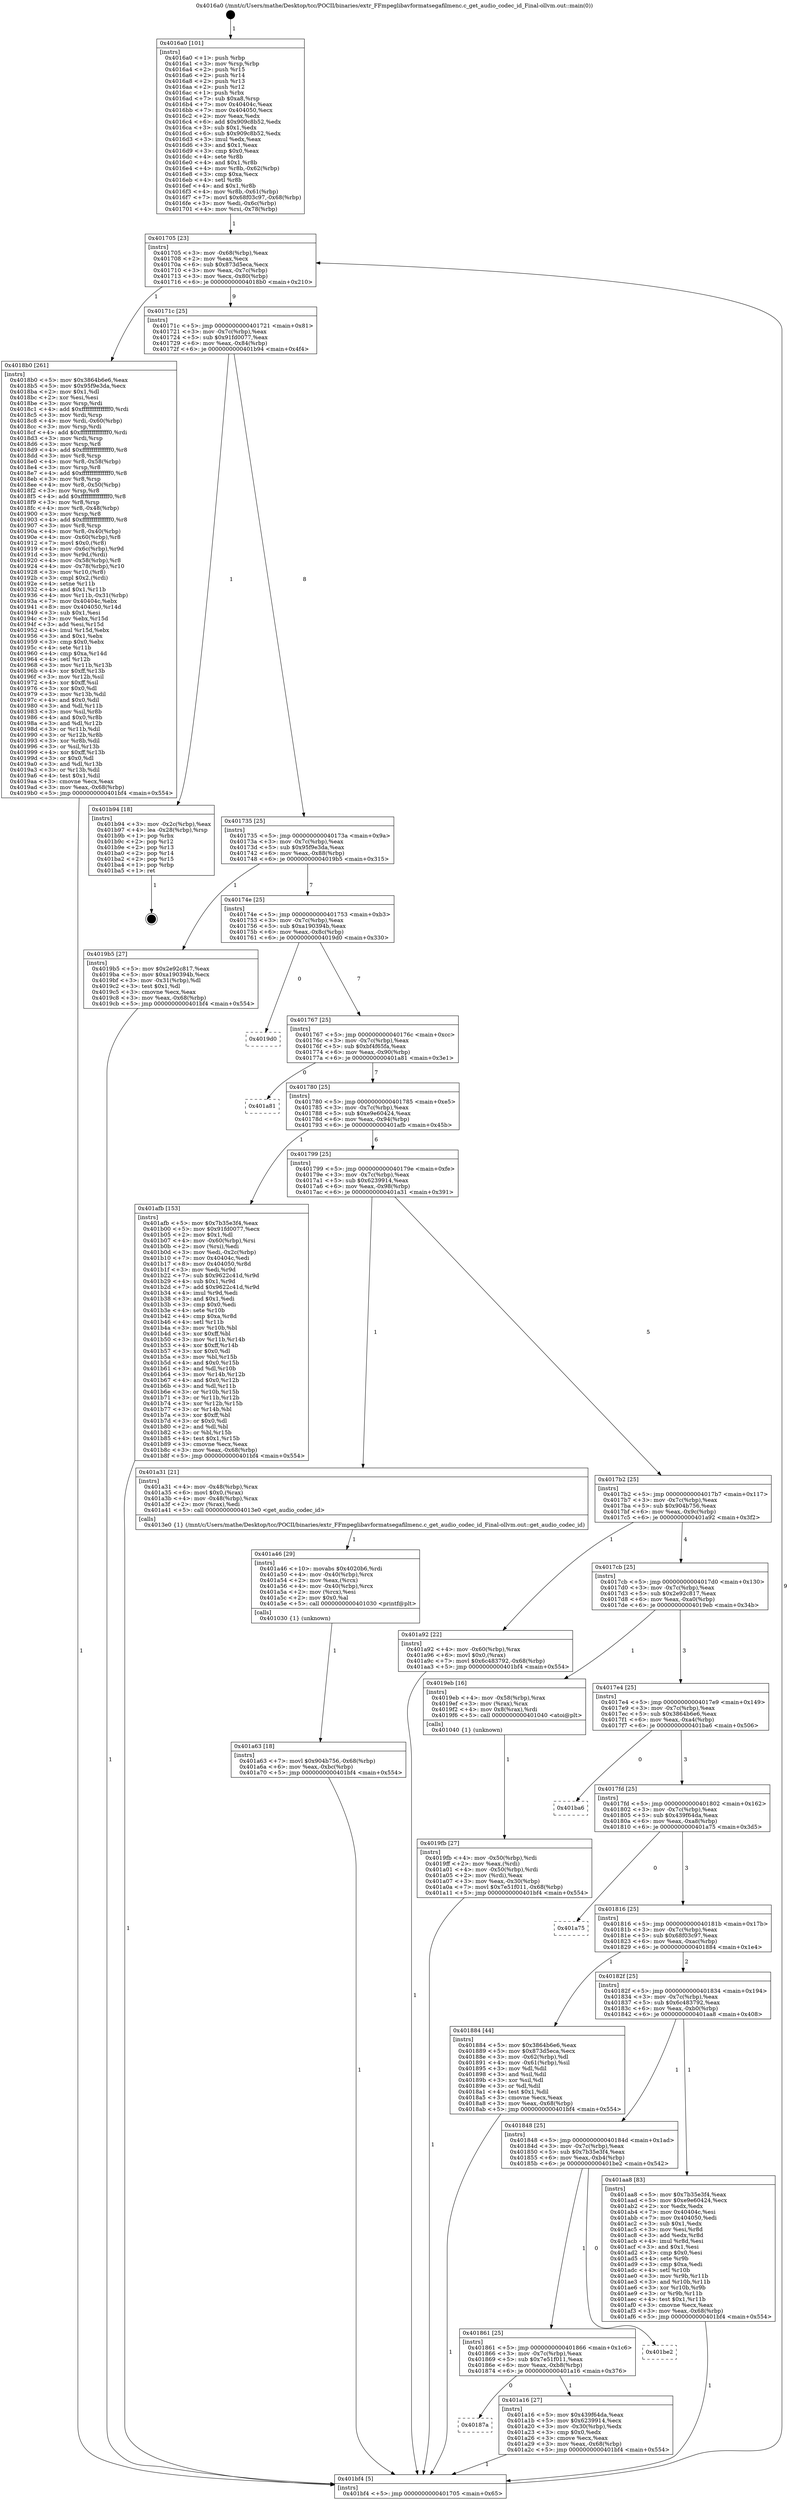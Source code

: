digraph "0x4016a0" {
  label = "0x4016a0 (/mnt/c/Users/mathe/Desktop/tcc/POCII/binaries/extr_FFmpeglibavformatsegafilmenc.c_get_audio_codec_id_Final-ollvm.out::main(0))"
  labelloc = "t"
  node[shape=record]

  Entry [label="",width=0.3,height=0.3,shape=circle,fillcolor=black,style=filled]
  "0x401705" [label="{
     0x401705 [23]\l
     | [instrs]\l
     &nbsp;&nbsp;0x401705 \<+3\>: mov -0x68(%rbp),%eax\l
     &nbsp;&nbsp;0x401708 \<+2\>: mov %eax,%ecx\l
     &nbsp;&nbsp;0x40170a \<+6\>: sub $0x873d5eca,%ecx\l
     &nbsp;&nbsp;0x401710 \<+3\>: mov %eax,-0x7c(%rbp)\l
     &nbsp;&nbsp;0x401713 \<+3\>: mov %ecx,-0x80(%rbp)\l
     &nbsp;&nbsp;0x401716 \<+6\>: je 00000000004018b0 \<main+0x210\>\l
  }"]
  "0x4018b0" [label="{
     0x4018b0 [261]\l
     | [instrs]\l
     &nbsp;&nbsp;0x4018b0 \<+5\>: mov $0x3864b6e6,%eax\l
     &nbsp;&nbsp;0x4018b5 \<+5\>: mov $0x95f9e3da,%ecx\l
     &nbsp;&nbsp;0x4018ba \<+2\>: mov $0x1,%dl\l
     &nbsp;&nbsp;0x4018bc \<+2\>: xor %esi,%esi\l
     &nbsp;&nbsp;0x4018be \<+3\>: mov %rsp,%rdi\l
     &nbsp;&nbsp;0x4018c1 \<+4\>: add $0xfffffffffffffff0,%rdi\l
     &nbsp;&nbsp;0x4018c5 \<+3\>: mov %rdi,%rsp\l
     &nbsp;&nbsp;0x4018c8 \<+4\>: mov %rdi,-0x60(%rbp)\l
     &nbsp;&nbsp;0x4018cc \<+3\>: mov %rsp,%rdi\l
     &nbsp;&nbsp;0x4018cf \<+4\>: add $0xfffffffffffffff0,%rdi\l
     &nbsp;&nbsp;0x4018d3 \<+3\>: mov %rdi,%rsp\l
     &nbsp;&nbsp;0x4018d6 \<+3\>: mov %rsp,%r8\l
     &nbsp;&nbsp;0x4018d9 \<+4\>: add $0xfffffffffffffff0,%r8\l
     &nbsp;&nbsp;0x4018dd \<+3\>: mov %r8,%rsp\l
     &nbsp;&nbsp;0x4018e0 \<+4\>: mov %r8,-0x58(%rbp)\l
     &nbsp;&nbsp;0x4018e4 \<+3\>: mov %rsp,%r8\l
     &nbsp;&nbsp;0x4018e7 \<+4\>: add $0xfffffffffffffff0,%r8\l
     &nbsp;&nbsp;0x4018eb \<+3\>: mov %r8,%rsp\l
     &nbsp;&nbsp;0x4018ee \<+4\>: mov %r8,-0x50(%rbp)\l
     &nbsp;&nbsp;0x4018f2 \<+3\>: mov %rsp,%r8\l
     &nbsp;&nbsp;0x4018f5 \<+4\>: add $0xfffffffffffffff0,%r8\l
     &nbsp;&nbsp;0x4018f9 \<+3\>: mov %r8,%rsp\l
     &nbsp;&nbsp;0x4018fc \<+4\>: mov %r8,-0x48(%rbp)\l
     &nbsp;&nbsp;0x401900 \<+3\>: mov %rsp,%r8\l
     &nbsp;&nbsp;0x401903 \<+4\>: add $0xfffffffffffffff0,%r8\l
     &nbsp;&nbsp;0x401907 \<+3\>: mov %r8,%rsp\l
     &nbsp;&nbsp;0x40190a \<+4\>: mov %r8,-0x40(%rbp)\l
     &nbsp;&nbsp;0x40190e \<+4\>: mov -0x60(%rbp),%r8\l
     &nbsp;&nbsp;0x401912 \<+7\>: movl $0x0,(%r8)\l
     &nbsp;&nbsp;0x401919 \<+4\>: mov -0x6c(%rbp),%r9d\l
     &nbsp;&nbsp;0x40191d \<+3\>: mov %r9d,(%rdi)\l
     &nbsp;&nbsp;0x401920 \<+4\>: mov -0x58(%rbp),%r8\l
     &nbsp;&nbsp;0x401924 \<+4\>: mov -0x78(%rbp),%r10\l
     &nbsp;&nbsp;0x401928 \<+3\>: mov %r10,(%r8)\l
     &nbsp;&nbsp;0x40192b \<+3\>: cmpl $0x2,(%rdi)\l
     &nbsp;&nbsp;0x40192e \<+4\>: setne %r11b\l
     &nbsp;&nbsp;0x401932 \<+4\>: and $0x1,%r11b\l
     &nbsp;&nbsp;0x401936 \<+4\>: mov %r11b,-0x31(%rbp)\l
     &nbsp;&nbsp;0x40193a \<+7\>: mov 0x40404c,%ebx\l
     &nbsp;&nbsp;0x401941 \<+8\>: mov 0x404050,%r14d\l
     &nbsp;&nbsp;0x401949 \<+3\>: sub $0x1,%esi\l
     &nbsp;&nbsp;0x40194c \<+3\>: mov %ebx,%r15d\l
     &nbsp;&nbsp;0x40194f \<+3\>: add %esi,%r15d\l
     &nbsp;&nbsp;0x401952 \<+4\>: imul %r15d,%ebx\l
     &nbsp;&nbsp;0x401956 \<+3\>: and $0x1,%ebx\l
     &nbsp;&nbsp;0x401959 \<+3\>: cmp $0x0,%ebx\l
     &nbsp;&nbsp;0x40195c \<+4\>: sete %r11b\l
     &nbsp;&nbsp;0x401960 \<+4\>: cmp $0xa,%r14d\l
     &nbsp;&nbsp;0x401964 \<+4\>: setl %r12b\l
     &nbsp;&nbsp;0x401968 \<+3\>: mov %r11b,%r13b\l
     &nbsp;&nbsp;0x40196b \<+4\>: xor $0xff,%r13b\l
     &nbsp;&nbsp;0x40196f \<+3\>: mov %r12b,%sil\l
     &nbsp;&nbsp;0x401972 \<+4\>: xor $0xff,%sil\l
     &nbsp;&nbsp;0x401976 \<+3\>: xor $0x0,%dl\l
     &nbsp;&nbsp;0x401979 \<+3\>: mov %r13b,%dil\l
     &nbsp;&nbsp;0x40197c \<+4\>: and $0x0,%dil\l
     &nbsp;&nbsp;0x401980 \<+3\>: and %dl,%r11b\l
     &nbsp;&nbsp;0x401983 \<+3\>: mov %sil,%r8b\l
     &nbsp;&nbsp;0x401986 \<+4\>: and $0x0,%r8b\l
     &nbsp;&nbsp;0x40198a \<+3\>: and %dl,%r12b\l
     &nbsp;&nbsp;0x40198d \<+3\>: or %r11b,%dil\l
     &nbsp;&nbsp;0x401990 \<+3\>: or %r12b,%r8b\l
     &nbsp;&nbsp;0x401993 \<+3\>: xor %r8b,%dil\l
     &nbsp;&nbsp;0x401996 \<+3\>: or %sil,%r13b\l
     &nbsp;&nbsp;0x401999 \<+4\>: xor $0xff,%r13b\l
     &nbsp;&nbsp;0x40199d \<+3\>: or $0x0,%dl\l
     &nbsp;&nbsp;0x4019a0 \<+3\>: and %dl,%r13b\l
     &nbsp;&nbsp;0x4019a3 \<+3\>: or %r13b,%dil\l
     &nbsp;&nbsp;0x4019a6 \<+4\>: test $0x1,%dil\l
     &nbsp;&nbsp;0x4019aa \<+3\>: cmovne %ecx,%eax\l
     &nbsp;&nbsp;0x4019ad \<+3\>: mov %eax,-0x68(%rbp)\l
     &nbsp;&nbsp;0x4019b0 \<+5\>: jmp 0000000000401bf4 \<main+0x554\>\l
  }"]
  "0x40171c" [label="{
     0x40171c [25]\l
     | [instrs]\l
     &nbsp;&nbsp;0x40171c \<+5\>: jmp 0000000000401721 \<main+0x81\>\l
     &nbsp;&nbsp;0x401721 \<+3\>: mov -0x7c(%rbp),%eax\l
     &nbsp;&nbsp;0x401724 \<+5\>: sub $0x91fd0077,%eax\l
     &nbsp;&nbsp;0x401729 \<+6\>: mov %eax,-0x84(%rbp)\l
     &nbsp;&nbsp;0x40172f \<+6\>: je 0000000000401b94 \<main+0x4f4\>\l
  }"]
  Exit [label="",width=0.3,height=0.3,shape=circle,fillcolor=black,style=filled,peripheries=2]
  "0x401b94" [label="{
     0x401b94 [18]\l
     | [instrs]\l
     &nbsp;&nbsp;0x401b94 \<+3\>: mov -0x2c(%rbp),%eax\l
     &nbsp;&nbsp;0x401b97 \<+4\>: lea -0x28(%rbp),%rsp\l
     &nbsp;&nbsp;0x401b9b \<+1\>: pop %rbx\l
     &nbsp;&nbsp;0x401b9c \<+2\>: pop %r12\l
     &nbsp;&nbsp;0x401b9e \<+2\>: pop %r13\l
     &nbsp;&nbsp;0x401ba0 \<+2\>: pop %r14\l
     &nbsp;&nbsp;0x401ba2 \<+2\>: pop %r15\l
     &nbsp;&nbsp;0x401ba4 \<+1\>: pop %rbp\l
     &nbsp;&nbsp;0x401ba5 \<+1\>: ret\l
  }"]
  "0x401735" [label="{
     0x401735 [25]\l
     | [instrs]\l
     &nbsp;&nbsp;0x401735 \<+5\>: jmp 000000000040173a \<main+0x9a\>\l
     &nbsp;&nbsp;0x40173a \<+3\>: mov -0x7c(%rbp),%eax\l
     &nbsp;&nbsp;0x40173d \<+5\>: sub $0x95f9e3da,%eax\l
     &nbsp;&nbsp;0x401742 \<+6\>: mov %eax,-0x88(%rbp)\l
     &nbsp;&nbsp;0x401748 \<+6\>: je 00000000004019b5 \<main+0x315\>\l
  }"]
  "0x401a63" [label="{
     0x401a63 [18]\l
     | [instrs]\l
     &nbsp;&nbsp;0x401a63 \<+7\>: movl $0x904b756,-0x68(%rbp)\l
     &nbsp;&nbsp;0x401a6a \<+6\>: mov %eax,-0xbc(%rbp)\l
     &nbsp;&nbsp;0x401a70 \<+5\>: jmp 0000000000401bf4 \<main+0x554\>\l
  }"]
  "0x4019b5" [label="{
     0x4019b5 [27]\l
     | [instrs]\l
     &nbsp;&nbsp;0x4019b5 \<+5\>: mov $0x2e92c817,%eax\l
     &nbsp;&nbsp;0x4019ba \<+5\>: mov $0xa190394b,%ecx\l
     &nbsp;&nbsp;0x4019bf \<+3\>: mov -0x31(%rbp),%dl\l
     &nbsp;&nbsp;0x4019c2 \<+3\>: test $0x1,%dl\l
     &nbsp;&nbsp;0x4019c5 \<+3\>: cmovne %ecx,%eax\l
     &nbsp;&nbsp;0x4019c8 \<+3\>: mov %eax,-0x68(%rbp)\l
     &nbsp;&nbsp;0x4019cb \<+5\>: jmp 0000000000401bf4 \<main+0x554\>\l
  }"]
  "0x40174e" [label="{
     0x40174e [25]\l
     | [instrs]\l
     &nbsp;&nbsp;0x40174e \<+5\>: jmp 0000000000401753 \<main+0xb3\>\l
     &nbsp;&nbsp;0x401753 \<+3\>: mov -0x7c(%rbp),%eax\l
     &nbsp;&nbsp;0x401756 \<+5\>: sub $0xa190394b,%eax\l
     &nbsp;&nbsp;0x40175b \<+6\>: mov %eax,-0x8c(%rbp)\l
     &nbsp;&nbsp;0x401761 \<+6\>: je 00000000004019d0 \<main+0x330\>\l
  }"]
  "0x401a46" [label="{
     0x401a46 [29]\l
     | [instrs]\l
     &nbsp;&nbsp;0x401a46 \<+10\>: movabs $0x4020b6,%rdi\l
     &nbsp;&nbsp;0x401a50 \<+4\>: mov -0x40(%rbp),%rcx\l
     &nbsp;&nbsp;0x401a54 \<+2\>: mov %eax,(%rcx)\l
     &nbsp;&nbsp;0x401a56 \<+4\>: mov -0x40(%rbp),%rcx\l
     &nbsp;&nbsp;0x401a5a \<+2\>: mov (%rcx),%esi\l
     &nbsp;&nbsp;0x401a5c \<+2\>: mov $0x0,%al\l
     &nbsp;&nbsp;0x401a5e \<+5\>: call 0000000000401030 \<printf@plt\>\l
     | [calls]\l
     &nbsp;&nbsp;0x401030 \{1\} (unknown)\l
  }"]
  "0x4019d0" [label="{
     0x4019d0\l
  }", style=dashed]
  "0x401767" [label="{
     0x401767 [25]\l
     | [instrs]\l
     &nbsp;&nbsp;0x401767 \<+5\>: jmp 000000000040176c \<main+0xcc\>\l
     &nbsp;&nbsp;0x40176c \<+3\>: mov -0x7c(%rbp),%eax\l
     &nbsp;&nbsp;0x40176f \<+5\>: sub $0xbf4f65fa,%eax\l
     &nbsp;&nbsp;0x401774 \<+6\>: mov %eax,-0x90(%rbp)\l
     &nbsp;&nbsp;0x40177a \<+6\>: je 0000000000401a81 \<main+0x3e1\>\l
  }"]
  "0x40187a" [label="{
     0x40187a\l
  }", style=dashed]
  "0x401a81" [label="{
     0x401a81\l
  }", style=dashed]
  "0x401780" [label="{
     0x401780 [25]\l
     | [instrs]\l
     &nbsp;&nbsp;0x401780 \<+5\>: jmp 0000000000401785 \<main+0xe5\>\l
     &nbsp;&nbsp;0x401785 \<+3\>: mov -0x7c(%rbp),%eax\l
     &nbsp;&nbsp;0x401788 \<+5\>: sub $0xe9e60424,%eax\l
     &nbsp;&nbsp;0x40178d \<+6\>: mov %eax,-0x94(%rbp)\l
     &nbsp;&nbsp;0x401793 \<+6\>: je 0000000000401afb \<main+0x45b\>\l
  }"]
  "0x401a16" [label="{
     0x401a16 [27]\l
     | [instrs]\l
     &nbsp;&nbsp;0x401a16 \<+5\>: mov $0x439f64da,%eax\l
     &nbsp;&nbsp;0x401a1b \<+5\>: mov $0x6239914,%ecx\l
     &nbsp;&nbsp;0x401a20 \<+3\>: mov -0x30(%rbp),%edx\l
     &nbsp;&nbsp;0x401a23 \<+3\>: cmp $0x0,%edx\l
     &nbsp;&nbsp;0x401a26 \<+3\>: cmove %ecx,%eax\l
     &nbsp;&nbsp;0x401a29 \<+3\>: mov %eax,-0x68(%rbp)\l
     &nbsp;&nbsp;0x401a2c \<+5\>: jmp 0000000000401bf4 \<main+0x554\>\l
  }"]
  "0x401afb" [label="{
     0x401afb [153]\l
     | [instrs]\l
     &nbsp;&nbsp;0x401afb \<+5\>: mov $0x7b35e3f4,%eax\l
     &nbsp;&nbsp;0x401b00 \<+5\>: mov $0x91fd0077,%ecx\l
     &nbsp;&nbsp;0x401b05 \<+2\>: mov $0x1,%dl\l
     &nbsp;&nbsp;0x401b07 \<+4\>: mov -0x60(%rbp),%rsi\l
     &nbsp;&nbsp;0x401b0b \<+2\>: mov (%rsi),%edi\l
     &nbsp;&nbsp;0x401b0d \<+3\>: mov %edi,-0x2c(%rbp)\l
     &nbsp;&nbsp;0x401b10 \<+7\>: mov 0x40404c,%edi\l
     &nbsp;&nbsp;0x401b17 \<+8\>: mov 0x404050,%r8d\l
     &nbsp;&nbsp;0x401b1f \<+3\>: mov %edi,%r9d\l
     &nbsp;&nbsp;0x401b22 \<+7\>: sub $0x9622c41d,%r9d\l
     &nbsp;&nbsp;0x401b29 \<+4\>: sub $0x1,%r9d\l
     &nbsp;&nbsp;0x401b2d \<+7\>: add $0x9622c41d,%r9d\l
     &nbsp;&nbsp;0x401b34 \<+4\>: imul %r9d,%edi\l
     &nbsp;&nbsp;0x401b38 \<+3\>: and $0x1,%edi\l
     &nbsp;&nbsp;0x401b3b \<+3\>: cmp $0x0,%edi\l
     &nbsp;&nbsp;0x401b3e \<+4\>: sete %r10b\l
     &nbsp;&nbsp;0x401b42 \<+4\>: cmp $0xa,%r8d\l
     &nbsp;&nbsp;0x401b46 \<+4\>: setl %r11b\l
     &nbsp;&nbsp;0x401b4a \<+3\>: mov %r10b,%bl\l
     &nbsp;&nbsp;0x401b4d \<+3\>: xor $0xff,%bl\l
     &nbsp;&nbsp;0x401b50 \<+3\>: mov %r11b,%r14b\l
     &nbsp;&nbsp;0x401b53 \<+4\>: xor $0xff,%r14b\l
     &nbsp;&nbsp;0x401b57 \<+3\>: xor $0x0,%dl\l
     &nbsp;&nbsp;0x401b5a \<+3\>: mov %bl,%r15b\l
     &nbsp;&nbsp;0x401b5d \<+4\>: and $0x0,%r15b\l
     &nbsp;&nbsp;0x401b61 \<+3\>: and %dl,%r10b\l
     &nbsp;&nbsp;0x401b64 \<+3\>: mov %r14b,%r12b\l
     &nbsp;&nbsp;0x401b67 \<+4\>: and $0x0,%r12b\l
     &nbsp;&nbsp;0x401b6b \<+3\>: and %dl,%r11b\l
     &nbsp;&nbsp;0x401b6e \<+3\>: or %r10b,%r15b\l
     &nbsp;&nbsp;0x401b71 \<+3\>: or %r11b,%r12b\l
     &nbsp;&nbsp;0x401b74 \<+3\>: xor %r12b,%r15b\l
     &nbsp;&nbsp;0x401b77 \<+3\>: or %r14b,%bl\l
     &nbsp;&nbsp;0x401b7a \<+3\>: xor $0xff,%bl\l
     &nbsp;&nbsp;0x401b7d \<+3\>: or $0x0,%dl\l
     &nbsp;&nbsp;0x401b80 \<+2\>: and %dl,%bl\l
     &nbsp;&nbsp;0x401b82 \<+3\>: or %bl,%r15b\l
     &nbsp;&nbsp;0x401b85 \<+4\>: test $0x1,%r15b\l
     &nbsp;&nbsp;0x401b89 \<+3\>: cmovne %ecx,%eax\l
     &nbsp;&nbsp;0x401b8c \<+3\>: mov %eax,-0x68(%rbp)\l
     &nbsp;&nbsp;0x401b8f \<+5\>: jmp 0000000000401bf4 \<main+0x554\>\l
  }"]
  "0x401799" [label="{
     0x401799 [25]\l
     | [instrs]\l
     &nbsp;&nbsp;0x401799 \<+5\>: jmp 000000000040179e \<main+0xfe\>\l
     &nbsp;&nbsp;0x40179e \<+3\>: mov -0x7c(%rbp),%eax\l
     &nbsp;&nbsp;0x4017a1 \<+5\>: sub $0x6239914,%eax\l
     &nbsp;&nbsp;0x4017a6 \<+6\>: mov %eax,-0x98(%rbp)\l
     &nbsp;&nbsp;0x4017ac \<+6\>: je 0000000000401a31 \<main+0x391\>\l
  }"]
  "0x401861" [label="{
     0x401861 [25]\l
     | [instrs]\l
     &nbsp;&nbsp;0x401861 \<+5\>: jmp 0000000000401866 \<main+0x1c6\>\l
     &nbsp;&nbsp;0x401866 \<+3\>: mov -0x7c(%rbp),%eax\l
     &nbsp;&nbsp;0x401869 \<+5\>: sub $0x7e51f011,%eax\l
     &nbsp;&nbsp;0x40186e \<+6\>: mov %eax,-0xb8(%rbp)\l
     &nbsp;&nbsp;0x401874 \<+6\>: je 0000000000401a16 \<main+0x376\>\l
  }"]
  "0x401a31" [label="{
     0x401a31 [21]\l
     | [instrs]\l
     &nbsp;&nbsp;0x401a31 \<+4\>: mov -0x48(%rbp),%rax\l
     &nbsp;&nbsp;0x401a35 \<+6\>: movl $0x0,(%rax)\l
     &nbsp;&nbsp;0x401a3b \<+4\>: mov -0x48(%rbp),%rax\l
     &nbsp;&nbsp;0x401a3f \<+2\>: mov (%rax),%edi\l
     &nbsp;&nbsp;0x401a41 \<+5\>: call 00000000004013e0 \<get_audio_codec_id\>\l
     | [calls]\l
     &nbsp;&nbsp;0x4013e0 \{1\} (/mnt/c/Users/mathe/Desktop/tcc/POCII/binaries/extr_FFmpeglibavformatsegafilmenc.c_get_audio_codec_id_Final-ollvm.out::get_audio_codec_id)\l
  }"]
  "0x4017b2" [label="{
     0x4017b2 [25]\l
     | [instrs]\l
     &nbsp;&nbsp;0x4017b2 \<+5\>: jmp 00000000004017b7 \<main+0x117\>\l
     &nbsp;&nbsp;0x4017b7 \<+3\>: mov -0x7c(%rbp),%eax\l
     &nbsp;&nbsp;0x4017ba \<+5\>: sub $0x904b756,%eax\l
     &nbsp;&nbsp;0x4017bf \<+6\>: mov %eax,-0x9c(%rbp)\l
     &nbsp;&nbsp;0x4017c5 \<+6\>: je 0000000000401a92 \<main+0x3f2\>\l
  }"]
  "0x401be2" [label="{
     0x401be2\l
  }", style=dashed]
  "0x401a92" [label="{
     0x401a92 [22]\l
     | [instrs]\l
     &nbsp;&nbsp;0x401a92 \<+4\>: mov -0x60(%rbp),%rax\l
     &nbsp;&nbsp;0x401a96 \<+6\>: movl $0x0,(%rax)\l
     &nbsp;&nbsp;0x401a9c \<+7\>: movl $0x6c483792,-0x68(%rbp)\l
     &nbsp;&nbsp;0x401aa3 \<+5\>: jmp 0000000000401bf4 \<main+0x554\>\l
  }"]
  "0x4017cb" [label="{
     0x4017cb [25]\l
     | [instrs]\l
     &nbsp;&nbsp;0x4017cb \<+5\>: jmp 00000000004017d0 \<main+0x130\>\l
     &nbsp;&nbsp;0x4017d0 \<+3\>: mov -0x7c(%rbp),%eax\l
     &nbsp;&nbsp;0x4017d3 \<+5\>: sub $0x2e92c817,%eax\l
     &nbsp;&nbsp;0x4017d8 \<+6\>: mov %eax,-0xa0(%rbp)\l
     &nbsp;&nbsp;0x4017de \<+6\>: je 00000000004019eb \<main+0x34b\>\l
  }"]
  "0x401848" [label="{
     0x401848 [25]\l
     | [instrs]\l
     &nbsp;&nbsp;0x401848 \<+5\>: jmp 000000000040184d \<main+0x1ad\>\l
     &nbsp;&nbsp;0x40184d \<+3\>: mov -0x7c(%rbp),%eax\l
     &nbsp;&nbsp;0x401850 \<+5\>: sub $0x7b35e3f4,%eax\l
     &nbsp;&nbsp;0x401855 \<+6\>: mov %eax,-0xb4(%rbp)\l
     &nbsp;&nbsp;0x40185b \<+6\>: je 0000000000401be2 \<main+0x542\>\l
  }"]
  "0x4019eb" [label="{
     0x4019eb [16]\l
     | [instrs]\l
     &nbsp;&nbsp;0x4019eb \<+4\>: mov -0x58(%rbp),%rax\l
     &nbsp;&nbsp;0x4019ef \<+3\>: mov (%rax),%rax\l
     &nbsp;&nbsp;0x4019f2 \<+4\>: mov 0x8(%rax),%rdi\l
     &nbsp;&nbsp;0x4019f6 \<+5\>: call 0000000000401040 \<atoi@plt\>\l
     | [calls]\l
     &nbsp;&nbsp;0x401040 \{1\} (unknown)\l
  }"]
  "0x4017e4" [label="{
     0x4017e4 [25]\l
     | [instrs]\l
     &nbsp;&nbsp;0x4017e4 \<+5\>: jmp 00000000004017e9 \<main+0x149\>\l
     &nbsp;&nbsp;0x4017e9 \<+3\>: mov -0x7c(%rbp),%eax\l
     &nbsp;&nbsp;0x4017ec \<+5\>: sub $0x3864b6e6,%eax\l
     &nbsp;&nbsp;0x4017f1 \<+6\>: mov %eax,-0xa4(%rbp)\l
     &nbsp;&nbsp;0x4017f7 \<+6\>: je 0000000000401ba6 \<main+0x506\>\l
  }"]
  "0x401aa8" [label="{
     0x401aa8 [83]\l
     | [instrs]\l
     &nbsp;&nbsp;0x401aa8 \<+5\>: mov $0x7b35e3f4,%eax\l
     &nbsp;&nbsp;0x401aad \<+5\>: mov $0xe9e60424,%ecx\l
     &nbsp;&nbsp;0x401ab2 \<+2\>: xor %edx,%edx\l
     &nbsp;&nbsp;0x401ab4 \<+7\>: mov 0x40404c,%esi\l
     &nbsp;&nbsp;0x401abb \<+7\>: mov 0x404050,%edi\l
     &nbsp;&nbsp;0x401ac2 \<+3\>: sub $0x1,%edx\l
     &nbsp;&nbsp;0x401ac5 \<+3\>: mov %esi,%r8d\l
     &nbsp;&nbsp;0x401ac8 \<+3\>: add %edx,%r8d\l
     &nbsp;&nbsp;0x401acb \<+4\>: imul %r8d,%esi\l
     &nbsp;&nbsp;0x401acf \<+3\>: and $0x1,%esi\l
     &nbsp;&nbsp;0x401ad2 \<+3\>: cmp $0x0,%esi\l
     &nbsp;&nbsp;0x401ad5 \<+4\>: sete %r9b\l
     &nbsp;&nbsp;0x401ad9 \<+3\>: cmp $0xa,%edi\l
     &nbsp;&nbsp;0x401adc \<+4\>: setl %r10b\l
     &nbsp;&nbsp;0x401ae0 \<+3\>: mov %r9b,%r11b\l
     &nbsp;&nbsp;0x401ae3 \<+3\>: and %r10b,%r11b\l
     &nbsp;&nbsp;0x401ae6 \<+3\>: xor %r10b,%r9b\l
     &nbsp;&nbsp;0x401ae9 \<+3\>: or %r9b,%r11b\l
     &nbsp;&nbsp;0x401aec \<+4\>: test $0x1,%r11b\l
     &nbsp;&nbsp;0x401af0 \<+3\>: cmovne %ecx,%eax\l
     &nbsp;&nbsp;0x401af3 \<+3\>: mov %eax,-0x68(%rbp)\l
     &nbsp;&nbsp;0x401af6 \<+5\>: jmp 0000000000401bf4 \<main+0x554\>\l
  }"]
  "0x401ba6" [label="{
     0x401ba6\l
  }", style=dashed]
  "0x4017fd" [label="{
     0x4017fd [25]\l
     | [instrs]\l
     &nbsp;&nbsp;0x4017fd \<+5\>: jmp 0000000000401802 \<main+0x162\>\l
     &nbsp;&nbsp;0x401802 \<+3\>: mov -0x7c(%rbp),%eax\l
     &nbsp;&nbsp;0x401805 \<+5\>: sub $0x439f64da,%eax\l
     &nbsp;&nbsp;0x40180a \<+6\>: mov %eax,-0xa8(%rbp)\l
     &nbsp;&nbsp;0x401810 \<+6\>: je 0000000000401a75 \<main+0x3d5\>\l
  }"]
  "0x4019fb" [label="{
     0x4019fb [27]\l
     | [instrs]\l
     &nbsp;&nbsp;0x4019fb \<+4\>: mov -0x50(%rbp),%rdi\l
     &nbsp;&nbsp;0x4019ff \<+2\>: mov %eax,(%rdi)\l
     &nbsp;&nbsp;0x401a01 \<+4\>: mov -0x50(%rbp),%rdi\l
     &nbsp;&nbsp;0x401a05 \<+2\>: mov (%rdi),%eax\l
     &nbsp;&nbsp;0x401a07 \<+3\>: mov %eax,-0x30(%rbp)\l
     &nbsp;&nbsp;0x401a0a \<+7\>: movl $0x7e51f011,-0x68(%rbp)\l
     &nbsp;&nbsp;0x401a11 \<+5\>: jmp 0000000000401bf4 \<main+0x554\>\l
  }"]
  "0x401a75" [label="{
     0x401a75\l
  }", style=dashed]
  "0x401816" [label="{
     0x401816 [25]\l
     | [instrs]\l
     &nbsp;&nbsp;0x401816 \<+5\>: jmp 000000000040181b \<main+0x17b\>\l
     &nbsp;&nbsp;0x40181b \<+3\>: mov -0x7c(%rbp),%eax\l
     &nbsp;&nbsp;0x40181e \<+5\>: sub $0x68f03c97,%eax\l
     &nbsp;&nbsp;0x401823 \<+6\>: mov %eax,-0xac(%rbp)\l
     &nbsp;&nbsp;0x401829 \<+6\>: je 0000000000401884 \<main+0x1e4\>\l
  }"]
  "0x4016a0" [label="{
     0x4016a0 [101]\l
     | [instrs]\l
     &nbsp;&nbsp;0x4016a0 \<+1\>: push %rbp\l
     &nbsp;&nbsp;0x4016a1 \<+3\>: mov %rsp,%rbp\l
     &nbsp;&nbsp;0x4016a4 \<+2\>: push %r15\l
     &nbsp;&nbsp;0x4016a6 \<+2\>: push %r14\l
     &nbsp;&nbsp;0x4016a8 \<+2\>: push %r13\l
     &nbsp;&nbsp;0x4016aa \<+2\>: push %r12\l
     &nbsp;&nbsp;0x4016ac \<+1\>: push %rbx\l
     &nbsp;&nbsp;0x4016ad \<+7\>: sub $0xa8,%rsp\l
     &nbsp;&nbsp;0x4016b4 \<+7\>: mov 0x40404c,%eax\l
     &nbsp;&nbsp;0x4016bb \<+7\>: mov 0x404050,%ecx\l
     &nbsp;&nbsp;0x4016c2 \<+2\>: mov %eax,%edx\l
     &nbsp;&nbsp;0x4016c4 \<+6\>: add $0x909c8b52,%edx\l
     &nbsp;&nbsp;0x4016ca \<+3\>: sub $0x1,%edx\l
     &nbsp;&nbsp;0x4016cd \<+6\>: sub $0x909c8b52,%edx\l
     &nbsp;&nbsp;0x4016d3 \<+3\>: imul %edx,%eax\l
     &nbsp;&nbsp;0x4016d6 \<+3\>: and $0x1,%eax\l
     &nbsp;&nbsp;0x4016d9 \<+3\>: cmp $0x0,%eax\l
     &nbsp;&nbsp;0x4016dc \<+4\>: sete %r8b\l
     &nbsp;&nbsp;0x4016e0 \<+4\>: and $0x1,%r8b\l
     &nbsp;&nbsp;0x4016e4 \<+4\>: mov %r8b,-0x62(%rbp)\l
     &nbsp;&nbsp;0x4016e8 \<+3\>: cmp $0xa,%ecx\l
     &nbsp;&nbsp;0x4016eb \<+4\>: setl %r8b\l
     &nbsp;&nbsp;0x4016ef \<+4\>: and $0x1,%r8b\l
     &nbsp;&nbsp;0x4016f3 \<+4\>: mov %r8b,-0x61(%rbp)\l
     &nbsp;&nbsp;0x4016f7 \<+7\>: movl $0x68f03c97,-0x68(%rbp)\l
     &nbsp;&nbsp;0x4016fe \<+3\>: mov %edi,-0x6c(%rbp)\l
     &nbsp;&nbsp;0x401701 \<+4\>: mov %rsi,-0x78(%rbp)\l
  }"]
  "0x401884" [label="{
     0x401884 [44]\l
     | [instrs]\l
     &nbsp;&nbsp;0x401884 \<+5\>: mov $0x3864b6e6,%eax\l
     &nbsp;&nbsp;0x401889 \<+5\>: mov $0x873d5eca,%ecx\l
     &nbsp;&nbsp;0x40188e \<+3\>: mov -0x62(%rbp),%dl\l
     &nbsp;&nbsp;0x401891 \<+4\>: mov -0x61(%rbp),%sil\l
     &nbsp;&nbsp;0x401895 \<+3\>: mov %dl,%dil\l
     &nbsp;&nbsp;0x401898 \<+3\>: and %sil,%dil\l
     &nbsp;&nbsp;0x40189b \<+3\>: xor %sil,%dl\l
     &nbsp;&nbsp;0x40189e \<+3\>: or %dl,%dil\l
     &nbsp;&nbsp;0x4018a1 \<+4\>: test $0x1,%dil\l
     &nbsp;&nbsp;0x4018a5 \<+3\>: cmovne %ecx,%eax\l
     &nbsp;&nbsp;0x4018a8 \<+3\>: mov %eax,-0x68(%rbp)\l
     &nbsp;&nbsp;0x4018ab \<+5\>: jmp 0000000000401bf4 \<main+0x554\>\l
  }"]
  "0x40182f" [label="{
     0x40182f [25]\l
     | [instrs]\l
     &nbsp;&nbsp;0x40182f \<+5\>: jmp 0000000000401834 \<main+0x194\>\l
     &nbsp;&nbsp;0x401834 \<+3\>: mov -0x7c(%rbp),%eax\l
     &nbsp;&nbsp;0x401837 \<+5\>: sub $0x6c483792,%eax\l
     &nbsp;&nbsp;0x40183c \<+6\>: mov %eax,-0xb0(%rbp)\l
     &nbsp;&nbsp;0x401842 \<+6\>: je 0000000000401aa8 \<main+0x408\>\l
  }"]
  "0x401bf4" [label="{
     0x401bf4 [5]\l
     | [instrs]\l
     &nbsp;&nbsp;0x401bf4 \<+5\>: jmp 0000000000401705 \<main+0x65\>\l
  }"]
  Entry -> "0x4016a0" [label=" 1"]
  "0x401705" -> "0x4018b0" [label=" 1"]
  "0x401705" -> "0x40171c" [label=" 9"]
  "0x401b94" -> Exit [label=" 1"]
  "0x40171c" -> "0x401b94" [label=" 1"]
  "0x40171c" -> "0x401735" [label=" 8"]
  "0x401afb" -> "0x401bf4" [label=" 1"]
  "0x401735" -> "0x4019b5" [label=" 1"]
  "0x401735" -> "0x40174e" [label=" 7"]
  "0x401aa8" -> "0x401bf4" [label=" 1"]
  "0x40174e" -> "0x4019d0" [label=" 0"]
  "0x40174e" -> "0x401767" [label=" 7"]
  "0x401a92" -> "0x401bf4" [label=" 1"]
  "0x401767" -> "0x401a81" [label=" 0"]
  "0x401767" -> "0x401780" [label=" 7"]
  "0x401a63" -> "0x401bf4" [label=" 1"]
  "0x401780" -> "0x401afb" [label=" 1"]
  "0x401780" -> "0x401799" [label=" 6"]
  "0x401a46" -> "0x401a63" [label=" 1"]
  "0x401799" -> "0x401a31" [label=" 1"]
  "0x401799" -> "0x4017b2" [label=" 5"]
  "0x401a16" -> "0x401bf4" [label=" 1"]
  "0x4017b2" -> "0x401a92" [label=" 1"]
  "0x4017b2" -> "0x4017cb" [label=" 4"]
  "0x401861" -> "0x40187a" [label=" 0"]
  "0x4017cb" -> "0x4019eb" [label=" 1"]
  "0x4017cb" -> "0x4017e4" [label=" 3"]
  "0x401a31" -> "0x401a46" [label=" 1"]
  "0x4017e4" -> "0x401ba6" [label=" 0"]
  "0x4017e4" -> "0x4017fd" [label=" 3"]
  "0x401848" -> "0x401861" [label=" 1"]
  "0x4017fd" -> "0x401a75" [label=" 0"]
  "0x4017fd" -> "0x401816" [label=" 3"]
  "0x401861" -> "0x401a16" [label=" 1"]
  "0x401816" -> "0x401884" [label=" 1"]
  "0x401816" -> "0x40182f" [label=" 2"]
  "0x401884" -> "0x401bf4" [label=" 1"]
  "0x4016a0" -> "0x401705" [label=" 1"]
  "0x401bf4" -> "0x401705" [label=" 9"]
  "0x40182f" -> "0x401848" [label=" 1"]
  "0x4018b0" -> "0x401bf4" [label=" 1"]
  "0x4019b5" -> "0x401bf4" [label=" 1"]
  "0x4019eb" -> "0x4019fb" [label=" 1"]
  "0x4019fb" -> "0x401bf4" [label=" 1"]
  "0x401848" -> "0x401be2" [label=" 0"]
  "0x40182f" -> "0x401aa8" [label=" 1"]
}
